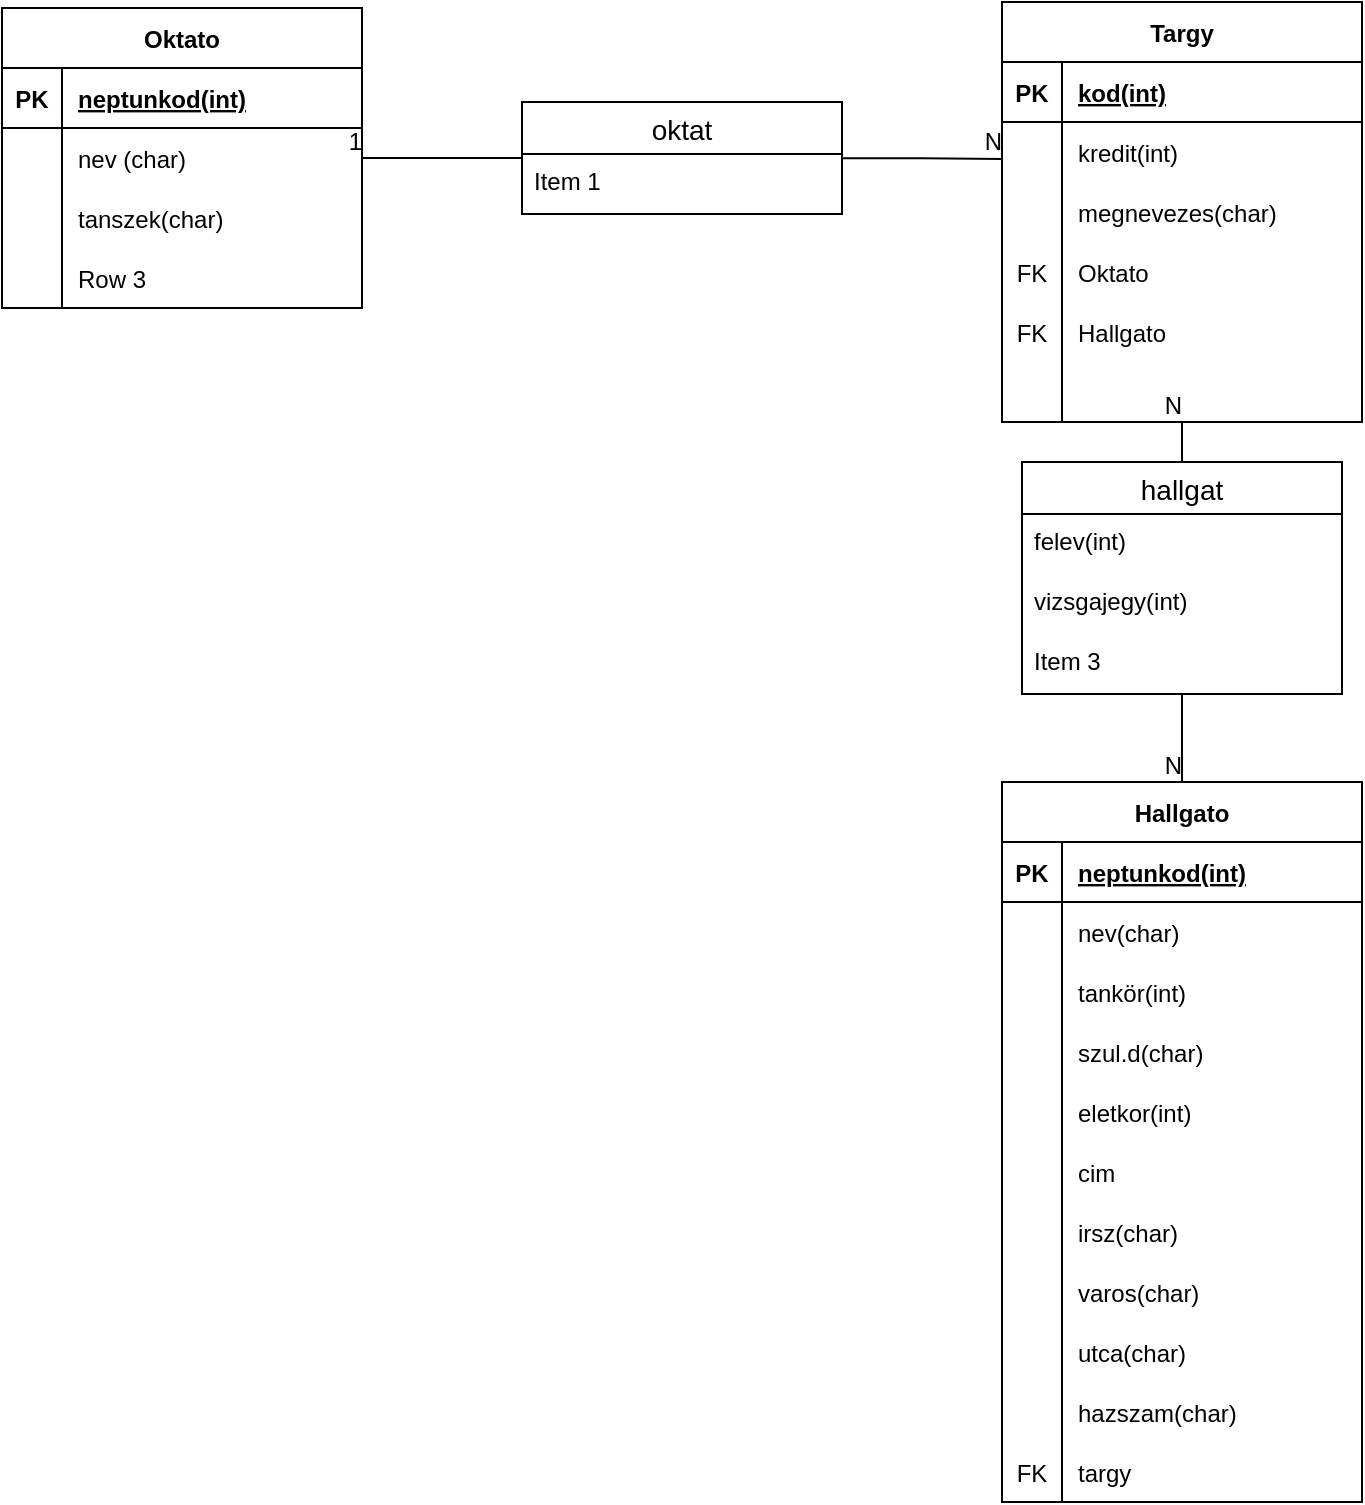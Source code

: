 <mxfile version="20.5.3" type="github">
  <diagram id="R2lEEEUBdFMjLlhIrx00" name="Page-1">
    <mxGraphModel dx="2073" dy="1319" grid="1" gridSize="10" guides="1" tooltips="1" connect="1" arrows="1" fold="1" page="0" pageScale="1" pageWidth="850" pageHeight="1100" math="0" shadow="0" extFonts="Permanent Marker^https://fonts.googleapis.com/css?family=Permanent+Marker">
      <root>
        <mxCell id="0" />
        <mxCell id="1" parent="0" />
        <mxCell id="k-dFaI2tLlBZVzeMr7_2-1" value="Oktato" style="shape=table;startSize=30;container=1;collapsible=1;childLayout=tableLayout;fixedRows=1;rowLines=0;fontStyle=1;align=center;resizeLast=1;" vertex="1" parent="1">
          <mxGeometry x="-60" y="-27" width="180" height="150" as="geometry" />
        </mxCell>
        <mxCell id="k-dFaI2tLlBZVzeMr7_2-2" value="" style="shape=tableRow;horizontal=0;startSize=0;swimlaneHead=0;swimlaneBody=0;fillColor=none;collapsible=0;dropTarget=0;points=[[0,0.5],[1,0.5]];portConstraint=eastwest;top=0;left=0;right=0;bottom=1;" vertex="1" parent="k-dFaI2tLlBZVzeMr7_2-1">
          <mxGeometry y="30" width="180" height="30" as="geometry" />
        </mxCell>
        <mxCell id="k-dFaI2tLlBZVzeMr7_2-3" value="PK" style="shape=partialRectangle;connectable=0;fillColor=none;top=0;left=0;bottom=0;right=0;fontStyle=1;overflow=hidden;" vertex="1" parent="k-dFaI2tLlBZVzeMr7_2-2">
          <mxGeometry width="30" height="30" as="geometry">
            <mxRectangle width="30" height="30" as="alternateBounds" />
          </mxGeometry>
        </mxCell>
        <mxCell id="k-dFaI2tLlBZVzeMr7_2-4" value="neptunkod(int)" style="shape=partialRectangle;connectable=0;fillColor=none;top=0;left=0;bottom=0;right=0;align=left;spacingLeft=6;fontStyle=5;overflow=hidden;" vertex="1" parent="k-dFaI2tLlBZVzeMr7_2-2">
          <mxGeometry x="30" width="150" height="30" as="geometry">
            <mxRectangle width="150" height="30" as="alternateBounds" />
          </mxGeometry>
        </mxCell>
        <mxCell id="k-dFaI2tLlBZVzeMr7_2-5" value="" style="shape=tableRow;horizontal=0;startSize=0;swimlaneHead=0;swimlaneBody=0;fillColor=none;collapsible=0;dropTarget=0;points=[[0,0.5],[1,0.5]];portConstraint=eastwest;top=0;left=0;right=0;bottom=0;" vertex="1" parent="k-dFaI2tLlBZVzeMr7_2-1">
          <mxGeometry y="60" width="180" height="30" as="geometry" />
        </mxCell>
        <mxCell id="k-dFaI2tLlBZVzeMr7_2-6" value="" style="shape=partialRectangle;connectable=0;fillColor=none;top=0;left=0;bottom=0;right=0;editable=1;overflow=hidden;" vertex="1" parent="k-dFaI2tLlBZVzeMr7_2-5">
          <mxGeometry width="30" height="30" as="geometry">
            <mxRectangle width="30" height="30" as="alternateBounds" />
          </mxGeometry>
        </mxCell>
        <mxCell id="k-dFaI2tLlBZVzeMr7_2-7" value="nev (char)" style="shape=partialRectangle;connectable=0;fillColor=none;top=0;left=0;bottom=0;right=0;align=left;spacingLeft=6;overflow=hidden;" vertex="1" parent="k-dFaI2tLlBZVzeMr7_2-5">
          <mxGeometry x="30" width="150" height="30" as="geometry">
            <mxRectangle width="150" height="30" as="alternateBounds" />
          </mxGeometry>
        </mxCell>
        <mxCell id="k-dFaI2tLlBZVzeMr7_2-8" value="" style="shape=tableRow;horizontal=0;startSize=0;swimlaneHead=0;swimlaneBody=0;fillColor=none;collapsible=0;dropTarget=0;points=[[0,0.5],[1,0.5]];portConstraint=eastwest;top=0;left=0;right=0;bottom=0;" vertex="1" parent="k-dFaI2tLlBZVzeMr7_2-1">
          <mxGeometry y="90" width="180" height="30" as="geometry" />
        </mxCell>
        <mxCell id="k-dFaI2tLlBZVzeMr7_2-9" value="" style="shape=partialRectangle;connectable=0;fillColor=none;top=0;left=0;bottom=0;right=0;editable=1;overflow=hidden;" vertex="1" parent="k-dFaI2tLlBZVzeMr7_2-8">
          <mxGeometry width="30" height="30" as="geometry">
            <mxRectangle width="30" height="30" as="alternateBounds" />
          </mxGeometry>
        </mxCell>
        <mxCell id="k-dFaI2tLlBZVzeMr7_2-10" value="tanszek(char)" style="shape=partialRectangle;connectable=0;fillColor=none;top=0;left=0;bottom=0;right=0;align=left;spacingLeft=6;overflow=hidden;" vertex="1" parent="k-dFaI2tLlBZVzeMr7_2-8">
          <mxGeometry x="30" width="150" height="30" as="geometry">
            <mxRectangle width="150" height="30" as="alternateBounds" />
          </mxGeometry>
        </mxCell>
        <mxCell id="k-dFaI2tLlBZVzeMr7_2-11" value="" style="shape=tableRow;horizontal=0;startSize=0;swimlaneHead=0;swimlaneBody=0;fillColor=none;collapsible=0;dropTarget=0;points=[[0,0.5],[1,0.5]];portConstraint=eastwest;top=0;left=0;right=0;bottom=0;" vertex="1" parent="k-dFaI2tLlBZVzeMr7_2-1">
          <mxGeometry y="120" width="180" height="30" as="geometry" />
        </mxCell>
        <mxCell id="k-dFaI2tLlBZVzeMr7_2-12" value="" style="shape=partialRectangle;connectable=0;fillColor=none;top=0;left=0;bottom=0;right=0;editable=1;overflow=hidden;" vertex="1" parent="k-dFaI2tLlBZVzeMr7_2-11">
          <mxGeometry width="30" height="30" as="geometry">
            <mxRectangle width="30" height="30" as="alternateBounds" />
          </mxGeometry>
        </mxCell>
        <mxCell id="k-dFaI2tLlBZVzeMr7_2-13" value="Row 3" style="shape=partialRectangle;connectable=0;fillColor=none;top=0;left=0;bottom=0;right=0;align=left;spacingLeft=6;overflow=hidden;" vertex="1" parent="k-dFaI2tLlBZVzeMr7_2-11">
          <mxGeometry x="30" width="150" height="30" as="geometry">
            <mxRectangle width="150" height="30" as="alternateBounds" />
          </mxGeometry>
        </mxCell>
        <mxCell id="k-dFaI2tLlBZVzeMr7_2-14" value="Targy" style="shape=table;startSize=30;container=1;collapsible=1;childLayout=tableLayout;fixedRows=1;rowLines=0;fontStyle=1;align=center;resizeLast=1;" vertex="1" parent="1">
          <mxGeometry x="440" y="-30" width="180" height="210" as="geometry" />
        </mxCell>
        <mxCell id="k-dFaI2tLlBZVzeMr7_2-15" value="" style="shape=tableRow;horizontal=0;startSize=0;swimlaneHead=0;swimlaneBody=0;fillColor=none;collapsible=0;dropTarget=0;points=[[0,0.5],[1,0.5]];portConstraint=eastwest;top=0;left=0;right=0;bottom=1;" vertex="1" parent="k-dFaI2tLlBZVzeMr7_2-14">
          <mxGeometry y="30" width="180" height="30" as="geometry" />
        </mxCell>
        <mxCell id="k-dFaI2tLlBZVzeMr7_2-16" value="PK" style="shape=partialRectangle;connectable=0;fillColor=none;top=0;left=0;bottom=0;right=0;fontStyle=1;overflow=hidden;" vertex="1" parent="k-dFaI2tLlBZVzeMr7_2-15">
          <mxGeometry width="30" height="30" as="geometry">
            <mxRectangle width="30" height="30" as="alternateBounds" />
          </mxGeometry>
        </mxCell>
        <mxCell id="k-dFaI2tLlBZVzeMr7_2-17" value="kod(int)" style="shape=partialRectangle;connectable=0;fillColor=none;top=0;left=0;bottom=0;right=0;align=left;spacingLeft=6;fontStyle=5;overflow=hidden;" vertex="1" parent="k-dFaI2tLlBZVzeMr7_2-15">
          <mxGeometry x="30" width="150" height="30" as="geometry">
            <mxRectangle width="150" height="30" as="alternateBounds" />
          </mxGeometry>
        </mxCell>
        <mxCell id="k-dFaI2tLlBZVzeMr7_2-18" value="" style="shape=tableRow;horizontal=0;startSize=0;swimlaneHead=0;swimlaneBody=0;fillColor=none;collapsible=0;dropTarget=0;points=[[0,0.5],[1,0.5]];portConstraint=eastwest;top=0;left=0;right=0;bottom=0;" vertex="1" parent="k-dFaI2tLlBZVzeMr7_2-14">
          <mxGeometry y="60" width="180" height="30" as="geometry" />
        </mxCell>
        <mxCell id="k-dFaI2tLlBZVzeMr7_2-19" value="" style="shape=partialRectangle;connectable=0;fillColor=none;top=0;left=0;bottom=0;right=0;editable=1;overflow=hidden;" vertex="1" parent="k-dFaI2tLlBZVzeMr7_2-18">
          <mxGeometry width="30" height="30" as="geometry">
            <mxRectangle width="30" height="30" as="alternateBounds" />
          </mxGeometry>
        </mxCell>
        <mxCell id="k-dFaI2tLlBZVzeMr7_2-20" value="kredit(int)" style="shape=partialRectangle;connectable=0;fillColor=none;top=0;left=0;bottom=0;right=0;align=left;spacingLeft=6;overflow=hidden;" vertex="1" parent="k-dFaI2tLlBZVzeMr7_2-18">
          <mxGeometry x="30" width="150" height="30" as="geometry">
            <mxRectangle width="150" height="30" as="alternateBounds" />
          </mxGeometry>
        </mxCell>
        <mxCell id="k-dFaI2tLlBZVzeMr7_2-21" value="" style="shape=tableRow;horizontal=0;startSize=0;swimlaneHead=0;swimlaneBody=0;fillColor=none;collapsible=0;dropTarget=0;points=[[0,0.5],[1,0.5]];portConstraint=eastwest;top=0;left=0;right=0;bottom=0;" vertex="1" parent="k-dFaI2tLlBZVzeMr7_2-14">
          <mxGeometry y="90" width="180" height="30" as="geometry" />
        </mxCell>
        <mxCell id="k-dFaI2tLlBZVzeMr7_2-22" value="" style="shape=partialRectangle;connectable=0;fillColor=none;top=0;left=0;bottom=0;right=0;editable=1;overflow=hidden;" vertex="1" parent="k-dFaI2tLlBZVzeMr7_2-21">
          <mxGeometry width="30" height="30" as="geometry">
            <mxRectangle width="30" height="30" as="alternateBounds" />
          </mxGeometry>
        </mxCell>
        <mxCell id="k-dFaI2tLlBZVzeMr7_2-23" value="megnevezes(char)" style="shape=partialRectangle;connectable=0;fillColor=none;top=0;left=0;bottom=0;right=0;align=left;spacingLeft=6;overflow=hidden;" vertex="1" parent="k-dFaI2tLlBZVzeMr7_2-21">
          <mxGeometry x="30" width="150" height="30" as="geometry">
            <mxRectangle width="150" height="30" as="alternateBounds" />
          </mxGeometry>
        </mxCell>
        <mxCell id="k-dFaI2tLlBZVzeMr7_2-85" value="" style="shape=tableRow;horizontal=0;startSize=0;swimlaneHead=0;swimlaneBody=0;fillColor=none;collapsible=0;dropTarget=0;points=[[0,0.5],[1,0.5]];portConstraint=eastwest;top=0;left=0;right=0;bottom=0;" vertex="1" parent="k-dFaI2tLlBZVzeMr7_2-14">
          <mxGeometry y="120" width="180" height="30" as="geometry" />
        </mxCell>
        <mxCell id="k-dFaI2tLlBZVzeMr7_2-86" value="FK" style="shape=partialRectangle;connectable=0;fillColor=none;top=0;left=0;bottom=0;right=0;fontStyle=0;overflow=hidden;" vertex="1" parent="k-dFaI2tLlBZVzeMr7_2-85">
          <mxGeometry width="30" height="30" as="geometry">
            <mxRectangle width="30" height="30" as="alternateBounds" />
          </mxGeometry>
        </mxCell>
        <mxCell id="k-dFaI2tLlBZVzeMr7_2-87" value="Oktato" style="shape=partialRectangle;connectable=0;fillColor=none;top=0;left=0;bottom=0;right=0;align=left;spacingLeft=6;fontStyle=0;overflow=hidden;" vertex="1" parent="k-dFaI2tLlBZVzeMr7_2-85">
          <mxGeometry x="30" width="150" height="30" as="geometry">
            <mxRectangle width="150" height="30" as="alternateBounds" />
          </mxGeometry>
        </mxCell>
        <mxCell id="k-dFaI2tLlBZVzeMr7_2-89" value="" style="shape=tableRow;horizontal=0;startSize=0;swimlaneHead=0;swimlaneBody=0;fillColor=none;collapsible=0;dropTarget=0;points=[[0,0.5],[1,0.5]];portConstraint=eastwest;top=0;left=0;right=0;bottom=0;" vertex="1" parent="k-dFaI2tLlBZVzeMr7_2-14">
          <mxGeometry y="150" width="180" height="30" as="geometry" />
        </mxCell>
        <mxCell id="k-dFaI2tLlBZVzeMr7_2-90" value="FK" style="shape=partialRectangle;connectable=0;fillColor=none;top=0;left=0;bottom=0;right=0;fontStyle=0;overflow=hidden;" vertex="1" parent="k-dFaI2tLlBZVzeMr7_2-89">
          <mxGeometry width="30" height="30" as="geometry">
            <mxRectangle width="30" height="30" as="alternateBounds" />
          </mxGeometry>
        </mxCell>
        <mxCell id="k-dFaI2tLlBZVzeMr7_2-91" value="Hallgato" style="shape=partialRectangle;connectable=0;fillColor=none;top=0;left=0;bottom=0;right=0;align=left;spacingLeft=6;fontStyle=0;overflow=hidden;" vertex="1" parent="k-dFaI2tLlBZVzeMr7_2-89">
          <mxGeometry x="30" width="150" height="30" as="geometry">
            <mxRectangle width="150" height="30" as="alternateBounds" />
          </mxGeometry>
        </mxCell>
        <mxCell id="k-dFaI2tLlBZVzeMr7_2-24" value="" style="shape=tableRow;horizontal=0;startSize=0;swimlaneHead=0;swimlaneBody=0;fillColor=none;collapsible=0;dropTarget=0;points=[[0,0.5],[1,0.5]];portConstraint=eastwest;top=0;left=0;right=0;bottom=0;" vertex="1" parent="k-dFaI2tLlBZVzeMr7_2-14">
          <mxGeometry y="180" width="180" height="30" as="geometry" />
        </mxCell>
        <mxCell id="k-dFaI2tLlBZVzeMr7_2-25" value="" style="shape=partialRectangle;connectable=0;fillColor=none;top=0;left=0;bottom=0;right=0;editable=1;overflow=hidden;" vertex="1" parent="k-dFaI2tLlBZVzeMr7_2-24">
          <mxGeometry width="30" height="30" as="geometry">
            <mxRectangle width="30" height="30" as="alternateBounds" />
          </mxGeometry>
        </mxCell>
        <mxCell id="k-dFaI2tLlBZVzeMr7_2-26" value="" style="shape=partialRectangle;connectable=0;fillColor=none;top=0;left=0;bottom=0;right=0;align=left;spacingLeft=6;overflow=hidden;" vertex="1" parent="k-dFaI2tLlBZVzeMr7_2-24">
          <mxGeometry x="30" width="150" height="30" as="geometry">
            <mxRectangle width="150" height="30" as="alternateBounds" />
          </mxGeometry>
        </mxCell>
        <mxCell id="k-dFaI2tLlBZVzeMr7_2-27" value="" style="endArrow=none;html=1;rounded=0;edgeStyle=orthogonalEdgeStyle;exitX=1.001;exitY=0.071;exitDx=0;exitDy=0;exitPerimeter=0;entryX=0.003;entryY=0.616;entryDx=0;entryDy=0;entryPerimeter=0;" edge="1" parent="1" source="k-dFaI2tLlBZVzeMr7_2-75" target="k-dFaI2tLlBZVzeMr7_2-18">
          <mxGeometry relative="1" as="geometry">
            <mxPoint x="350" y="75" as="sourcePoint" />
            <mxPoint x="440" y="50" as="targetPoint" />
          </mxGeometry>
        </mxCell>
        <mxCell id="k-dFaI2tLlBZVzeMr7_2-28" value="N" style="resizable=0;html=1;align=right;verticalAlign=bottom;" connectable="0" vertex="1" parent="k-dFaI2tLlBZVzeMr7_2-27">
          <mxGeometry x="1" relative="1" as="geometry" />
        </mxCell>
        <mxCell id="k-dFaI2tLlBZVzeMr7_2-29" value="hallgat" style="swimlane;fontStyle=0;childLayout=stackLayout;horizontal=1;startSize=26;horizontalStack=0;resizeParent=1;resizeParentMax=0;resizeLast=0;collapsible=1;marginBottom=0;align=center;fontSize=14;" vertex="1" parent="1">
          <mxGeometry x="450" y="200" width="160" height="116" as="geometry" />
        </mxCell>
        <mxCell id="k-dFaI2tLlBZVzeMr7_2-30" value="felev(int)" style="text;strokeColor=none;fillColor=none;spacingLeft=4;spacingRight=4;overflow=hidden;rotatable=0;points=[[0,0.5],[1,0.5]];portConstraint=eastwest;fontSize=12;" vertex="1" parent="k-dFaI2tLlBZVzeMr7_2-29">
          <mxGeometry y="26" width="160" height="30" as="geometry" />
        </mxCell>
        <mxCell id="k-dFaI2tLlBZVzeMr7_2-31" value="vizsgajegy(int)" style="text;strokeColor=none;fillColor=none;spacingLeft=4;spacingRight=4;overflow=hidden;rotatable=0;points=[[0,0.5],[1,0.5]];portConstraint=eastwest;fontSize=12;" vertex="1" parent="k-dFaI2tLlBZVzeMr7_2-29">
          <mxGeometry y="56" width="160" height="30" as="geometry" />
        </mxCell>
        <mxCell id="k-dFaI2tLlBZVzeMr7_2-32" value="Item 3" style="text;strokeColor=none;fillColor=none;spacingLeft=4;spacingRight=4;overflow=hidden;rotatable=0;points=[[0,0.5],[1,0.5]];portConstraint=eastwest;fontSize=12;" vertex="1" parent="k-dFaI2tLlBZVzeMr7_2-29">
          <mxGeometry y="86" width="160" height="30" as="geometry" />
        </mxCell>
        <mxCell id="k-dFaI2tLlBZVzeMr7_2-33" value="" style="endArrow=none;html=1;rounded=0;exitX=0.5;exitY=0;exitDx=0;exitDy=0;entryX=0.5;entryY=1;entryDx=0;entryDy=0;" edge="1" parent="1" source="k-dFaI2tLlBZVzeMr7_2-29" target="k-dFaI2tLlBZVzeMr7_2-14">
          <mxGeometry relative="1" as="geometry">
            <mxPoint x="340" y="240" as="sourcePoint" />
            <mxPoint x="500" y="240" as="targetPoint" />
          </mxGeometry>
        </mxCell>
        <mxCell id="k-dFaI2tLlBZVzeMr7_2-34" value="N" style="resizable=0;html=1;align=right;verticalAlign=bottom;" connectable="0" vertex="1" parent="k-dFaI2tLlBZVzeMr7_2-33">
          <mxGeometry x="1" relative="1" as="geometry" />
        </mxCell>
        <mxCell id="k-dFaI2tLlBZVzeMr7_2-35" value="" style="endArrow=none;html=1;rounded=0;exitX=0.5;exitY=1;exitDx=0;exitDy=0;" edge="1" parent="1" source="k-dFaI2tLlBZVzeMr7_2-29" target="k-dFaI2tLlBZVzeMr7_2-37">
          <mxGeometry relative="1" as="geometry">
            <mxPoint x="340" y="240" as="sourcePoint" />
            <mxPoint x="530" y="370" as="targetPoint" />
          </mxGeometry>
        </mxCell>
        <mxCell id="k-dFaI2tLlBZVzeMr7_2-36" value="N" style="resizable=0;html=1;align=right;verticalAlign=bottom;" connectable="0" vertex="1" parent="k-dFaI2tLlBZVzeMr7_2-35">
          <mxGeometry x="1" relative="1" as="geometry" />
        </mxCell>
        <mxCell id="k-dFaI2tLlBZVzeMr7_2-37" value="Hallgato" style="shape=table;startSize=30;container=1;collapsible=1;childLayout=tableLayout;fixedRows=1;rowLines=0;fontStyle=1;align=center;resizeLast=1;" vertex="1" parent="1">
          <mxGeometry x="440" y="360" width="180" height="360" as="geometry" />
        </mxCell>
        <mxCell id="k-dFaI2tLlBZVzeMr7_2-38" value="" style="shape=tableRow;horizontal=0;startSize=0;swimlaneHead=0;swimlaneBody=0;fillColor=none;collapsible=0;dropTarget=0;points=[[0,0.5],[1,0.5]];portConstraint=eastwest;top=0;left=0;right=0;bottom=1;" vertex="1" parent="k-dFaI2tLlBZVzeMr7_2-37">
          <mxGeometry y="30" width="180" height="30" as="geometry" />
        </mxCell>
        <mxCell id="k-dFaI2tLlBZVzeMr7_2-39" value="PK" style="shape=partialRectangle;connectable=0;fillColor=none;top=0;left=0;bottom=0;right=0;fontStyle=1;overflow=hidden;" vertex="1" parent="k-dFaI2tLlBZVzeMr7_2-38">
          <mxGeometry width="30" height="30" as="geometry">
            <mxRectangle width="30" height="30" as="alternateBounds" />
          </mxGeometry>
        </mxCell>
        <mxCell id="k-dFaI2tLlBZVzeMr7_2-40" value="neptunkod(int)" style="shape=partialRectangle;connectable=0;fillColor=none;top=0;left=0;bottom=0;right=0;align=left;spacingLeft=6;fontStyle=5;overflow=hidden;" vertex="1" parent="k-dFaI2tLlBZVzeMr7_2-38">
          <mxGeometry x="30" width="150" height="30" as="geometry">
            <mxRectangle width="150" height="30" as="alternateBounds" />
          </mxGeometry>
        </mxCell>
        <mxCell id="k-dFaI2tLlBZVzeMr7_2-41" value="" style="shape=tableRow;horizontal=0;startSize=0;swimlaneHead=0;swimlaneBody=0;fillColor=none;collapsible=0;dropTarget=0;points=[[0,0.5],[1,0.5]];portConstraint=eastwest;top=0;left=0;right=0;bottom=0;" vertex="1" parent="k-dFaI2tLlBZVzeMr7_2-37">
          <mxGeometry y="60" width="180" height="30" as="geometry" />
        </mxCell>
        <mxCell id="k-dFaI2tLlBZVzeMr7_2-42" value="" style="shape=partialRectangle;connectable=0;fillColor=none;top=0;left=0;bottom=0;right=0;editable=1;overflow=hidden;" vertex="1" parent="k-dFaI2tLlBZVzeMr7_2-41">
          <mxGeometry width="30" height="30" as="geometry">
            <mxRectangle width="30" height="30" as="alternateBounds" />
          </mxGeometry>
        </mxCell>
        <mxCell id="k-dFaI2tLlBZVzeMr7_2-43" value="nev(char)" style="shape=partialRectangle;connectable=0;fillColor=none;top=0;left=0;bottom=0;right=0;align=left;spacingLeft=6;overflow=hidden;" vertex="1" parent="k-dFaI2tLlBZVzeMr7_2-41">
          <mxGeometry x="30" width="150" height="30" as="geometry">
            <mxRectangle width="150" height="30" as="alternateBounds" />
          </mxGeometry>
        </mxCell>
        <mxCell id="k-dFaI2tLlBZVzeMr7_2-44" value="" style="shape=tableRow;horizontal=0;startSize=0;swimlaneHead=0;swimlaneBody=0;fillColor=none;collapsible=0;dropTarget=0;points=[[0,0.5],[1,0.5]];portConstraint=eastwest;top=0;left=0;right=0;bottom=0;" vertex="1" parent="k-dFaI2tLlBZVzeMr7_2-37">
          <mxGeometry y="90" width="180" height="30" as="geometry" />
        </mxCell>
        <mxCell id="k-dFaI2tLlBZVzeMr7_2-45" value="" style="shape=partialRectangle;connectable=0;fillColor=none;top=0;left=0;bottom=0;right=0;editable=1;overflow=hidden;" vertex="1" parent="k-dFaI2tLlBZVzeMr7_2-44">
          <mxGeometry width="30" height="30" as="geometry">
            <mxRectangle width="30" height="30" as="alternateBounds" />
          </mxGeometry>
        </mxCell>
        <mxCell id="k-dFaI2tLlBZVzeMr7_2-46" value="tankör(int)" style="shape=partialRectangle;connectable=0;fillColor=none;top=0;left=0;bottom=0;right=0;align=left;spacingLeft=6;overflow=hidden;" vertex="1" parent="k-dFaI2tLlBZVzeMr7_2-44">
          <mxGeometry x="30" width="150" height="30" as="geometry">
            <mxRectangle width="150" height="30" as="alternateBounds" />
          </mxGeometry>
        </mxCell>
        <mxCell id="k-dFaI2tLlBZVzeMr7_2-47" value="" style="shape=tableRow;horizontal=0;startSize=0;swimlaneHead=0;swimlaneBody=0;fillColor=none;collapsible=0;dropTarget=0;points=[[0,0.5],[1,0.5]];portConstraint=eastwest;top=0;left=0;right=0;bottom=0;" vertex="1" parent="k-dFaI2tLlBZVzeMr7_2-37">
          <mxGeometry y="120" width="180" height="30" as="geometry" />
        </mxCell>
        <mxCell id="k-dFaI2tLlBZVzeMr7_2-48" value="" style="shape=partialRectangle;connectable=0;fillColor=none;top=0;left=0;bottom=0;right=0;editable=1;overflow=hidden;" vertex="1" parent="k-dFaI2tLlBZVzeMr7_2-47">
          <mxGeometry width="30" height="30" as="geometry">
            <mxRectangle width="30" height="30" as="alternateBounds" />
          </mxGeometry>
        </mxCell>
        <mxCell id="k-dFaI2tLlBZVzeMr7_2-49" value="szul.d(char)" style="shape=partialRectangle;connectable=0;fillColor=none;top=0;left=0;bottom=0;right=0;align=left;spacingLeft=6;overflow=hidden;" vertex="1" parent="k-dFaI2tLlBZVzeMr7_2-47">
          <mxGeometry x="30" width="150" height="30" as="geometry">
            <mxRectangle width="150" height="30" as="alternateBounds" />
          </mxGeometry>
        </mxCell>
        <mxCell id="k-dFaI2tLlBZVzeMr7_2-51" value="" style="shape=tableRow;horizontal=0;startSize=0;swimlaneHead=0;swimlaneBody=0;fillColor=none;collapsible=0;dropTarget=0;points=[[0,0.5],[1,0.5]];portConstraint=eastwest;top=0;left=0;right=0;bottom=0;" vertex="1" parent="k-dFaI2tLlBZVzeMr7_2-37">
          <mxGeometry y="150" width="180" height="30" as="geometry" />
        </mxCell>
        <mxCell id="k-dFaI2tLlBZVzeMr7_2-52" value="" style="shape=partialRectangle;connectable=0;fillColor=none;top=0;left=0;bottom=0;right=0;editable=1;overflow=hidden;" vertex="1" parent="k-dFaI2tLlBZVzeMr7_2-51">
          <mxGeometry width="30" height="30" as="geometry">
            <mxRectangle width="30" height="30" as="alternateBounds" />
          </mxGeometry>
        </mxCell>
        <mxCell id="k-dFaI2tLlBZVzeMr7_2-53" value="eletkor(int)" style="shape=partialRectangle;connectable=0;fillColor=none;top=0;left=0;bottom=0;right=0;align=left;spacingLeft=6;overflow=hidden;" vertex="1" parent="k-dFaI2tLlBZVzeMr7_2-51">
          <mxGeometry x="30" width="150" height="30" as="geometry">
            <mxRectangle width="150" height="30" as="alternateBounds" />
          </mxGeometry>
        </mxCell>
        <mxCell id="k-dFaI2tLlBZVzeMr7_2-55" value="" style="shape=tableRow;horizontal=0;startSize=0;swimlaneHead=0;swimlaneBody=0;fillColor=none;collapsible=0;dropTarget=0;points=[[0,0.5],[1,0.5]];portConstraint=eastwest;top=0;left=0;right=0;bottom=0;" vertex="1" parent="k-dFaI2tLlBZVzeMr7_2-37">
          <mxGeometry y="180" width="180" height="30" as="geometry" />
        </mxCell>
        <mxCell id="k-dFaI2tLlBZVzeMr7_2-56" value="" style="shape=partialRectangle;connectable=0;fillColor=none;top=0;left=0;bottom=0;right=0;editable=1;overflow=hidden;" vertex="1" parent="k-dFaI2tLlBZVzeMr7_2-55">
          <mxGeometry width="30" height="30" as="geometry">
            <mxRectangle width="30" height="30" as="alternateBounds" />
          </mxGeometry>
        </mxCell>
        <mxCell id="k-dFaI2tLlBZVzeMr7_2-57" value="cim" style="shape=partialRectangle;connectable=0;fillColor=none;top=0;left=0;bottom=0;right=0;align=left;spacingLeft=6;overflow=hidden;" vertex="1" parent="k-dFaI2tLlBZVzeMr7_2-55">
          <mxGeometry x="30" width="150" height="30" as="geometry">
            <mxRectangle width="150" height="30" as="alternateBounds" />
          </mxGeometry>
        </mxCell>
        <mxCell id="k-dFaI2tLlBZVzeMr7_2-59" value="" style="shape=tableRow;horizontal=0;startSize=0;swimlaneHead=0;swimlaneBody=0;fillColor=none;collapsible=0;dropTarget=0;points=[[0,0.5],[1,0.5]];portConstraint=eastwest;top=0;left=0;right=0;bottom=0;" vertex="1" parent="k-dFaI2tLlBZVzeMr7_2-37">
          <mxGeometry y="210" width="180" height="30" as="geometry" />
        </mxCell>
        <mxCell id="k-dFaI2tLlBZVzeMr7_2-60" value="" style="shape=partialRectangle;connectable=0;fillColor=none;top=0;left=0;bottom=0;right=0;editable=1;overflow=hidden;" vertex="1" parent="k-dFaI2tLlBZVzeMr7_2-59">
          <mxGeometry width="30" height="30" as="geometry">
            <mxRectangle width="30" height="30" as="alternateBounds" />
          </mxGeometry>
        </mxCell>
        <mxCell id="k-dFaI2tLlBZVzeMr7_2-61" value="irsz(char)" style="shape=partialRectangle;connectable=0;fillColor=none;top=0;left=0;bottom=0;right=0;align=left;spacingLeft=6;overflow=hidden;" vertex="1" parent="k-dFaI2tLlBZVzeMr7_2-59">
          <mxGeometry x="30" width="150" height="30" as="geometry">
            <mxRectangle width="150" height="30" as="alternateBounds" />
          </mxGeometry>
        </mxCell>
        <mxCell id="k-dFaI2tLlBZVzeMr7_2-63" value="" style="shape=tableRow;horizontal=0;startSize=0;swimlaneHead=0;swimlaneBody=0;fillColor=none;collapsible=0;dropTarget=0;points=[[0,0.5],[1,0.5]];portConstraint=eastwest;top=0;left=0;right=0;bottom=0;" vertex="1" parent="k-dFaI2tLlBZVzeMr7_2-37">
          <mxGeometry y="240" width="180" height="30" as="geometry" />
        </mxCell>
        <mxCell id="k-dFaI2tLlBZVzeMr7_2-64" value="" style="shape=partialRectangle;connectable=0;fillColor=none;top=0;left=0;bottom=0;right=0;editable=1;overflow=hidden;" vertex="1" parent="k-dFaI2tLlBZVzeMr7_2-63">
          <mxGeometry width="30" height="30" as="geometry">
            <mxRectangle width="30" height="30" as="alternateBounds" />
          </mxGeometry>
        </mxCell>
        <mxCell id="k-dFaI2tLlBZVzeMr7_2-65" value="varos(char)" style="shape=partialRectangle;connectable=0;fillColor=none;top=0;left=0;bottom=0;right=0;align=left;spacingLeft=6;overflow=hidden;" vertex="1" parent="k-dFaI2tLlBZVzeMr7_2-63">
          <mxGeometry x="30" width="150" height="30" as="geometry">
            <mxRectangle width="150" height="30" as="alternateBounds" />
          </mxGeometry>
        </mxCell>
        <mxCell id="k-dFaI2tLlBZVzeMr7_2-67" value="" style="shape=tableRow;horizontal=0;startSize=0;swimlaneHead=0;swimlaneBody=0;fillColor=none;collapsible=0;dropTarget=0;points=[[0,0.5],[1,0.5]];portConstraint=eastwest;top=0;left=0;right=0;bottom=0;" vertex="1" parent="k-dFaI2tLlBZVzeMr7_2-37">
          <mxGeometry y="270" width="180" height="30" as="geometry" />
        </mxCell>
        <mxCell id="k-dFaI2tLlBZVzeMr7_2-68" value="" style="shape=partialRectangle;connectable=0;fillColor=none;top=0;left=0;bottom=0;right=0;editable=1;overflow=hidden;" vertex="1" parent="k-dFaI2tLlBZVzeMr7_2-67">
          <mxGeometry width="30" height="30" as="geometry">
            <mxRectangle width="30" height="30" as="alternateBounds" />
          </mxGeometry>
        </mxCell>
        <mxCell id="k-dFaI2tLlBZVzeMr7_2-69" value="utca(char)" style="shape=partialRectangle;connectable=0;fillColor=none;top=0;left=0;bottom=0;right=0;align=left;spacingLeft=6;overflow=hidden;" vertex="1" parent="k-dFaI2tLlBZVzeMr7_2-67">
          <mxGeometry x="30" width="150" height="30" as="geometry">
            <mxRectangle width="150" height="30" as="alternateBounds" />
          </mxGeometry>
        </mxCell>
        <mxCell id="k-dFaI2tLlBZVzeMr7_2-71" value="" style="shape=tableRow;horizontal=0;startSize=0;swimlaneHead=0;swimlaneBody=0;fillColor=none;collapsible=0;dropTarget=0;points=[[0,0.5],[1,0.5]];portConstraint=eastwest;top=0;left=0;right=0;bottom=0;" vertex="1" parent="k-dFaI2tLlBZVzeMr7_2-37">
          <mxGeometry y="300" width="180" height="30" as="geometry" />
        </mxCell>
        <mxCell id="k-dFaI2tLlBZVzeMr7_2-72" value="" style="shape=partialRectangle;connectable=0;fillColor=none;top=0;left=0;bottom=0;right=0;editable=1;overflow=hidden;" vertex="1" parent="k-dFaI2tLlBZVzeMr7_2-71">
          <mxGeometry width="30" height="30" as="geometry">
            <mxRectangle width="30" height="30" as="alternateBounds" />
          </mxGeometry>
        </mxCell>
        <mxCell id="k-dFaI2tLlBZVzeMr7_2-73" value="hazszam(char)" style="shape=partialRectangle;connectable=0;fillColor=none;top=0;left=0;bottom=0;right=0;align=left;spacingLeft=6;overflow=hidden;" vertex="1" parent="k-dFaI2tLlBZVzeMr7_2-71">
          <mxGeometry x="30" width="150" height="30" as="geometry">
            <mxRectangle width="150" height="30" as="alternateBounds" />
          </mxGeometry>
        </mxCell>
        <mxCell id="k-dFaI2tLlBZVzeMr7_2-81" value="" style="shape=tableRow;horizontal=0;startSize=0;swimlaneHead=0;swimlaneBody=0;fillColor=none;collapsible=0;dropTarget=0;points=[[0,0.5],[1,0.5]];portConstraint=eastwest;top=0;left=0;right=0;bottom=0;" vertex="1" parent="k-dFaI2tLlBZVzeMr7_2-37">
          <mxGeometry y="330" width="180" height="30" as="geometry" />
        </mxCell>
        <mxCell id="k-dFaI2tLlBZVzeMr7_2-82" value="FK" style="shape=partialRectangle;connectable=0;fillColor=none;top=0;left=0;bottom=0;right=0;fontStyle=0;overflow=hidden;" vertex="1" parent="k-dFaI2tLlBZVzeMr7_2-81">
          <mxGeometry width="30" height="30" as="geometry">
            <mxRectangle width="30" height="30" as="alternateBounds" />
          </mxGeometry>
        </mxCell>
        <mxCell id="k-dFaI2tLlBZVzeMr7_2-83" value="targy" style="shape=partialRectangle;connectable=0;fillColor=none;top=0;left=0;bottom=0;right=0;align=left;spacingLeft=6;fontStyle=0;overflow=hidden;" vertex="1" parent="k-dFaI2tLlBZVzeMr7_2-81">
          <mxGeometry x="30" width="150" height="30" as="geometry">
            <mxRectangle width="150" height="30" as="alternateBounds" />
          </mxGeometry>
        </mxCell>
        <mxCell id="k-dFaI2tLlBZVzeMr7_2-74" value="oktat" style="swimlane;fontStyle=0;childLayout=stackLayout;horizontal=1;startSize=26;horizontalStack=0;resizeParent=1;resizeParentMax=0;resizeLast=0;collapsible=1;marginBottom=0;align=center;fontSize=14;" vertex="1" parent="1">
          <mxGeometry x="200" y="20" width="160" height="56" as="geometry" />
        </mxCell>
        <mxCell id="k-dFaI2tLlBZVzeMr7_2-75" value="Item 1" style="text;strokeColor=none;fillColor=none;spacingLeft=4;spacingRight=4;overflow=hidden;rotatable=0;points=[[0,0.5],[1,0.5]];portConstraint=eastwest;fontSize=12;" vertex="1" parent="k-dFaI2tLlBZVzeMr7_2-74">
          <mxGeometry y="26" width="160" height="30" as="geometry" />
        </mxCell>
        <mxCell id="k-dFaI2tLlBZVzeMr7_2-78" value="" style="endArrow=none;html=1;rounded=0;exitX=0;exitY=0.5;exitDx=0;exitDy=0;entryX=1;entryY=0.5;entryDx=0;entryDy=0;" edge="1" parent="1" source="k-dFaI2tLlBZVzeMr7_2-74" target="k-dFaI2tLlBZVzeMr7_2-5">
          <mxGeometry relative="1" as="geometry">
            <mxPoint x="130" y="100" as="sourcePoint" />
            <mxPoint x="290" y="100" as="targetPoint" />
          </mxGeometry>
        </mxCell>
        <mxCell id="k-dFaI2tLlBZVzeMr7_2-79" value="1" style="resizable=0;html=1;align=right;verticalAlign=bottom;" connectable="0" vertex="1" parent="k-dFaI2tLlBZVzeMr7_2-78">
          <mxGeometry x="1" relative="1" as="geometry" />
        </mxCell>
      </root>
    </mxGraphModel>
  </diagram>
</mxfile>

